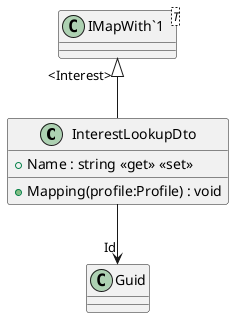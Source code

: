 @startuml
class InterestLookupDto {
    + Name : string <<get>> <<set>>
    + Mapping(profile:Profile) : void
}
class "IMapWith`1"<T> {
}
"IMapWith`1" "<Interest>" <|-- InterestLookupDto
InterestLookupDto --> "Id" Guid
@enduml
